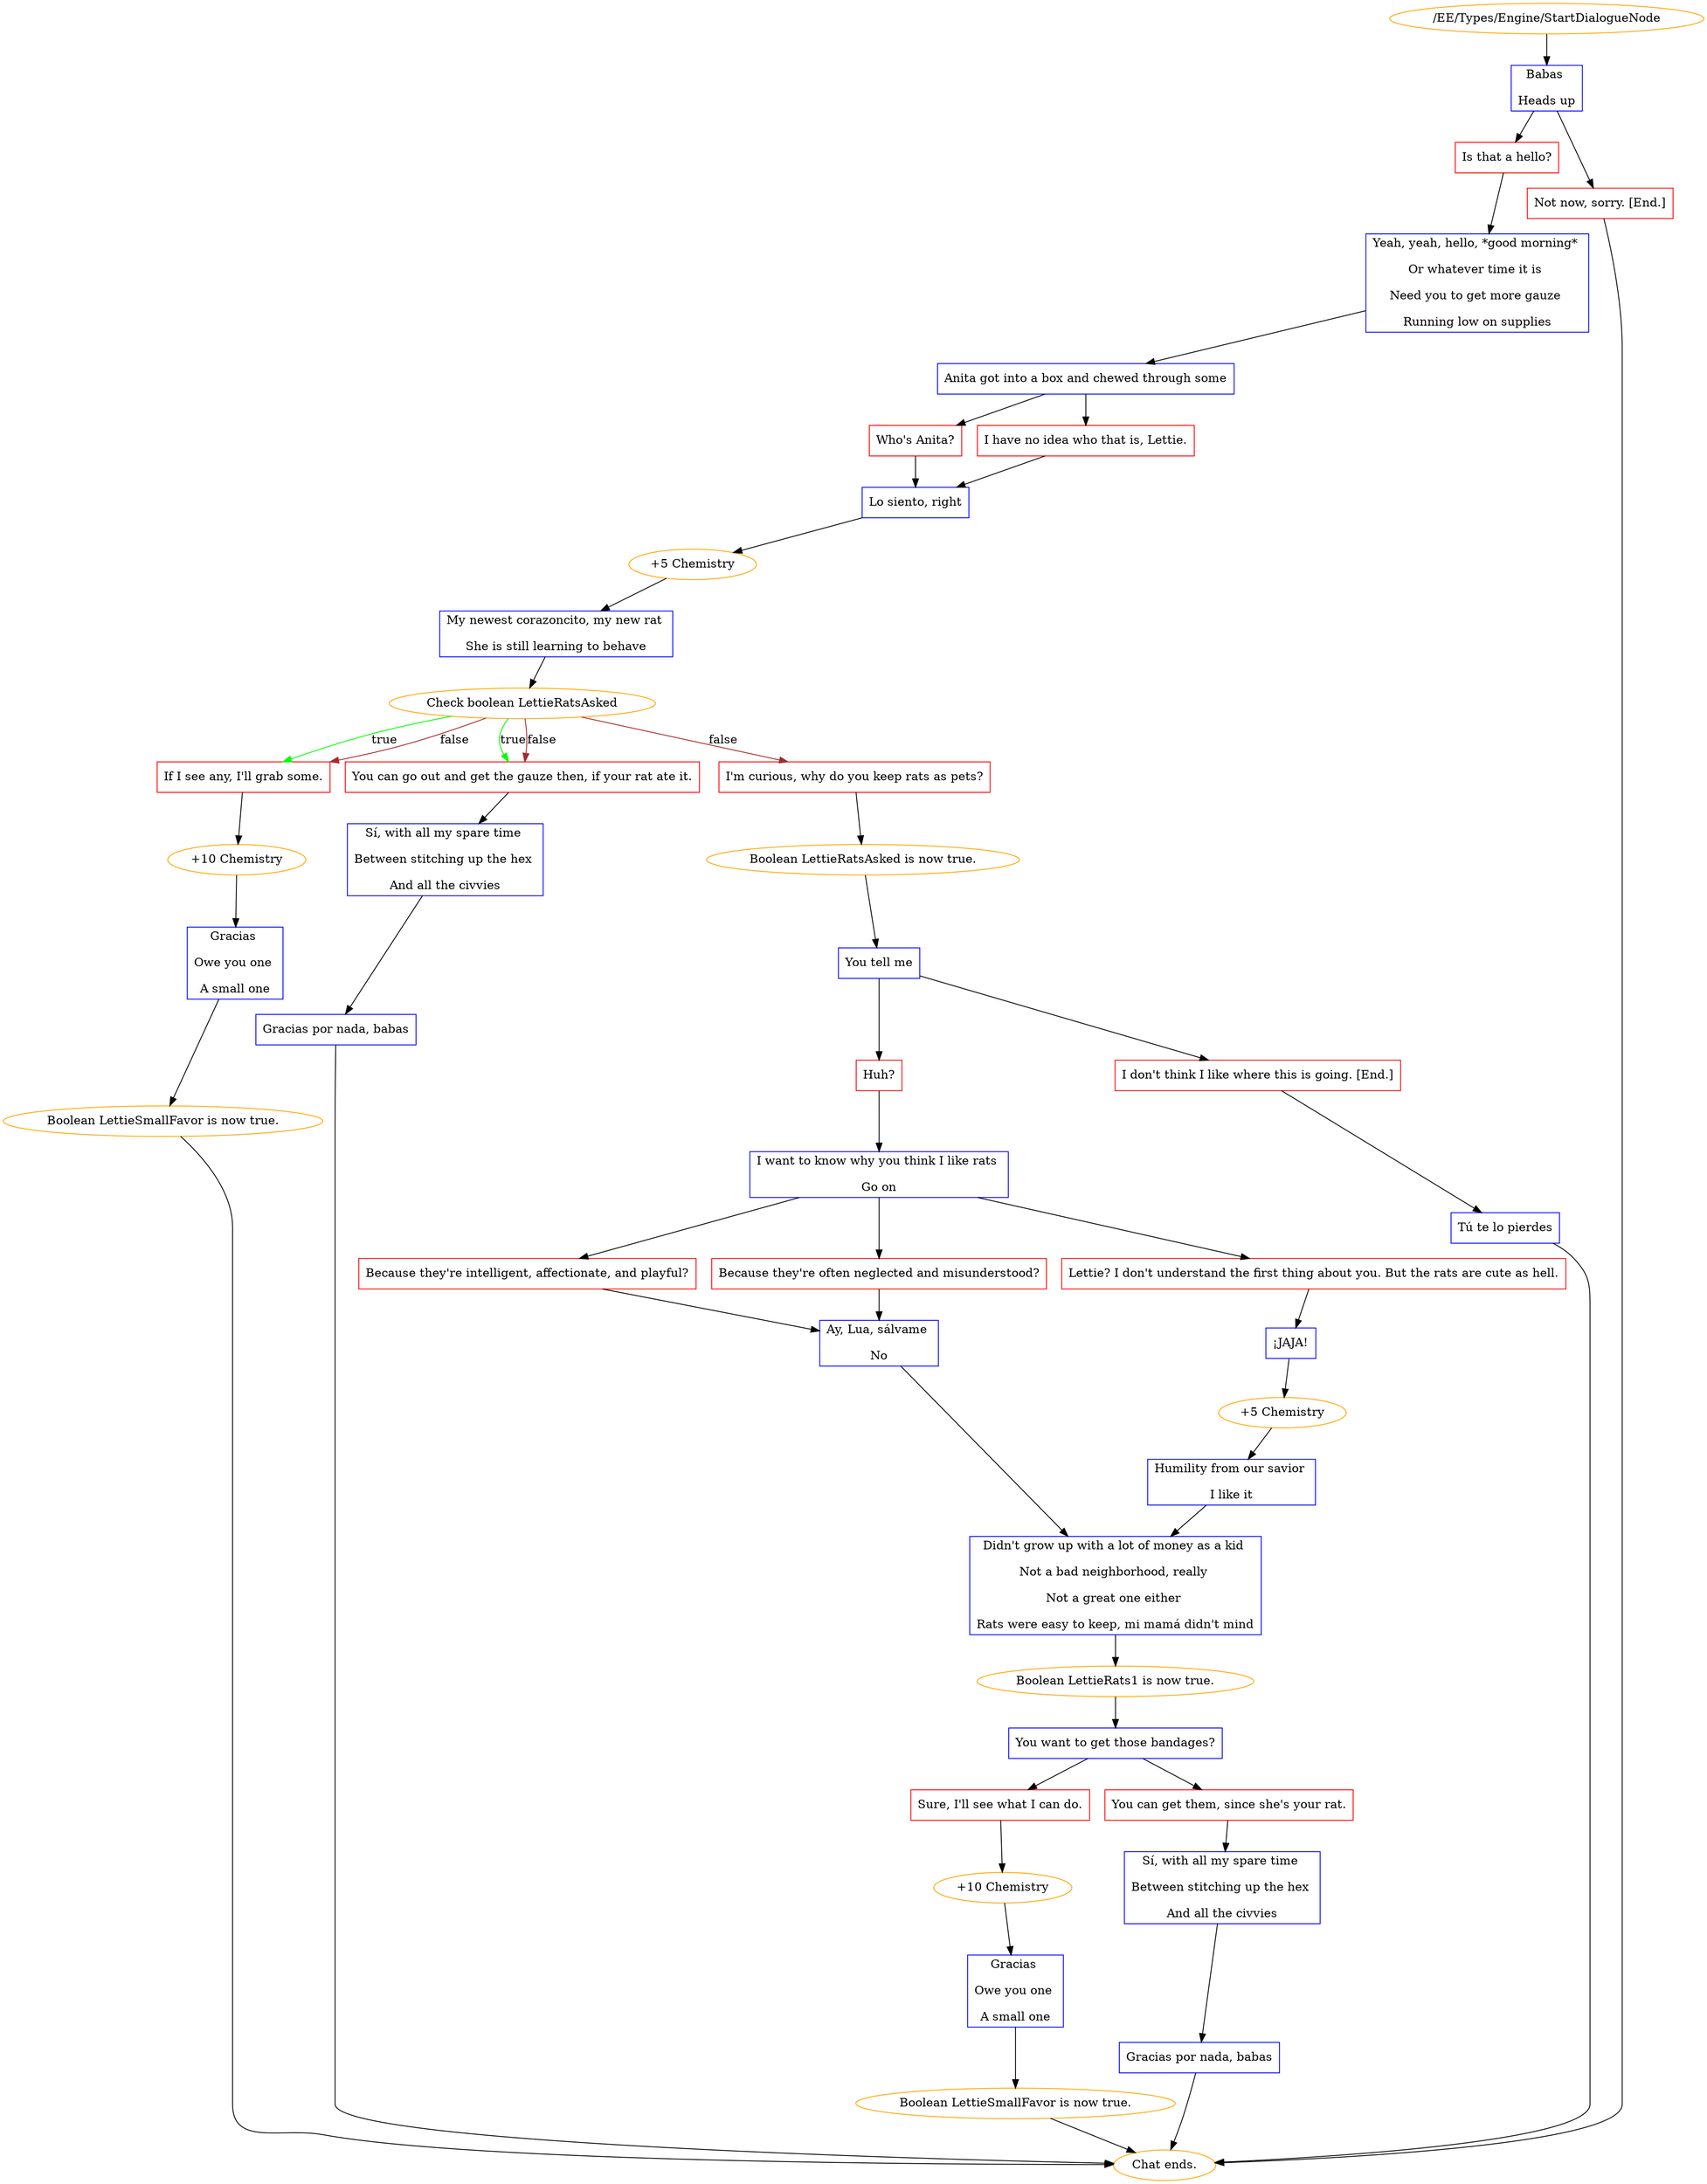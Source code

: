 digraph {
	110 [label="/EE/Types/Engine/StartDialogueNode",color=orange];
		110 -> 111;
	111 [label="Babas 
Heads up",shape=box,color=blue];
		111 -> 112;
		111 -> 113;
	112 [label="Is that a hello?",shape=box,color=red];
		112 -> 114;
	113 [label="Not now, sorry. [End.]",shape=box,color=red];
		113 -> "Chat ends.";
	114 [label="Yeah, yeah, hello, *good morning* 
Or whatever time it is 
Need you to get more gauze 
Running low on supplies",shape=box,color=blue];
		114 -> 116;
	"Chat ends." [color=orange];
	116 [label="Anita got into a box and chewed through some",shape=box,color=blue];
		116 -> 117;
		116 -> 118;
	117 [label="Who's Anita?",shape=box,color=red];
		117 -> 119;
	118 [label="I have no idea who that is, Lettie.",shape=box,color=red];
		118 -> 119;
	119 [label="Lo siento, right",shape=box,color=blue];
		119 -> 120;
	120 [label="+5 Chemistry",color=orange];
		120 -> 121;
	121 [label="My newest corazoncito, my new rat 
She is still learning to behave",shape=box,color=blue];
		121 -> 122;
	122 [label="Check boolean LettieRatsAsked",color=orange];
		122 -> 123 [label=true,color=green];
		122 -> 124 [label=true,color=green];
		122 -> 125 [label=false,color=brown];
		122 -> 123 [label=false,color=brown];
		122 -> 124 [label=false,color=brown];
	123 [label="If I see any, I'll grab some.",shape=box,color=red];
		123 -> 129;
	124 [label="You can go out and get the gauze then, if your rat ate it.",shape=box,color=red];
		124 -> 127;
	125 [label="I'm curious, why do you keep rats as pets?",shape=box,color=red];
		125 -> 128;
	129 [label="+10 Chemistry",color=orange];
		129 -> 126;
	127 [label="Sí, with all my spare time 
Between stitching up the hex 
And all the civvies",shape=box,color=blue];
		127 -> 132;
	128 [label="Boolean LettieRatsAsked is now true.",color=orange];
		128 -> 135;
	126 [label="Gracias 
Owe you one 
A small one",shape=box,color=blue];
		126 -> 130;
	132 [label="Gracias por nada, babas",shape=box,color=blue];
		132 -> "Chat ends.";
	135 [label="You tell me",shape=box,color=blue];
		135 -> 136;
		135 -> 137;
	130 [label="Boolean LettieSmallFavor is now true.",color=orange];
		130 -> "Chat ends.";
	"Chat ends." [color=orange];
	136 [label="Huh?",shape=box,color=red];
		136 -> 138;
	137 [label="I don't think I like where this is going. [End.]",shape=box,color=red];
		137 -> 139;
	"Chat ends." [color=orange];
	138 [label="I want to know why you think I like rats 
Go on",shape=box,color=blue];
		138 -> 143;
		138 -> 142;
		138 -> 141;
	139 [label="Tú te lo pierdes",shape=box,color=blue];
		139 -> "Chat ends.";
	143 [label="Because they're intelligent, affectionate, and playful?",shape=box,color=red];
		143 -> 146;
	142 [label="Because they're often neglected and misunderstood?",shape=box,color=red];
		142 -> 146;
	141 [label="Lettie? I don't understand the first thing about you. But the rats are cute as hell.",shape=box,color=red];
		141 -> 148;
	"Chat ends." [color=orange];
	146 [label="Ay, Lua, sálvame 
No",shape=box,color=blue];
		146 -> 150;
	148 [label="¡JAJA!",shape=box,color=blue];
		148 -> 144;
	150 [label="Didn't grow up with a lot of money as a kid 
Not a bad neighborhood, really 
Not a great one either 
Rats were easy to keep, mi mamá didn't mind",shape=box,color=blue];
		150 -> 151;
	144 [label="+5 Chemistry",color=orange];
		144 -> 149;
	151 [label="Boolean LettieRats1 is now true.",color=orange];
		151 -> 153;
	149 [label="Humility from our savior 
I like it",shape=box,color=blue];
		149 -> 150;
	153 [label="You want to get those bandages?",shape=box,color=blue];
		153 -> 152;
		153 -> 145;
	152 [label="Sure, I'll see what I can do.",shape=box,color=red];
		152 -> 155;
	145 [label="You can get them, since she's your rat.",shape=box,color=red];
		145 -> 158;
	155 [label="+10 Chemistry",color=orange];
		155 -> 154;
	158 [label="Sí, with all my spare time 
Between stitching up the hex 
And all the civvies",shape=box,color=blue];
		158 -> 159;
	154 [label="Gracias 
Owe you one 
A small one",shape=box,color=blue];
		154 -> 156;
	159 [label="Gracias por nada, babas",shape=box,color=blue];
		159 -> "Chat ends.";
	156 [label="Boolean LettieSmallFavor is now true.",color=orange];
		156 -> "Chat ends.";
	"Chat ends." [color=orange];
	"Chat ends." [color=orange];
}